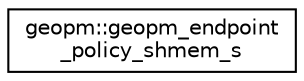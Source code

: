 digraph "Graphical Class Hierarchy"
{
 // LATEX_PDF_SIZE
  edge [fontname="Helvetica",fontsize="10",labelfontname="Helvetica",labelfontsize="10"];
  node [fontname="Helvetica",fontsize="10",shape=record];
  rankdir="LR";
  Node0 [label="geopm::geopm_endpoint\l_policy_shmem_s",height=0.2,width=0.4,color="black", fillcolor="white", style="filled",URL="$structgeopm_1_1geopm__endpoint__policy__shmem__s.html",tooltip=" "];
}
